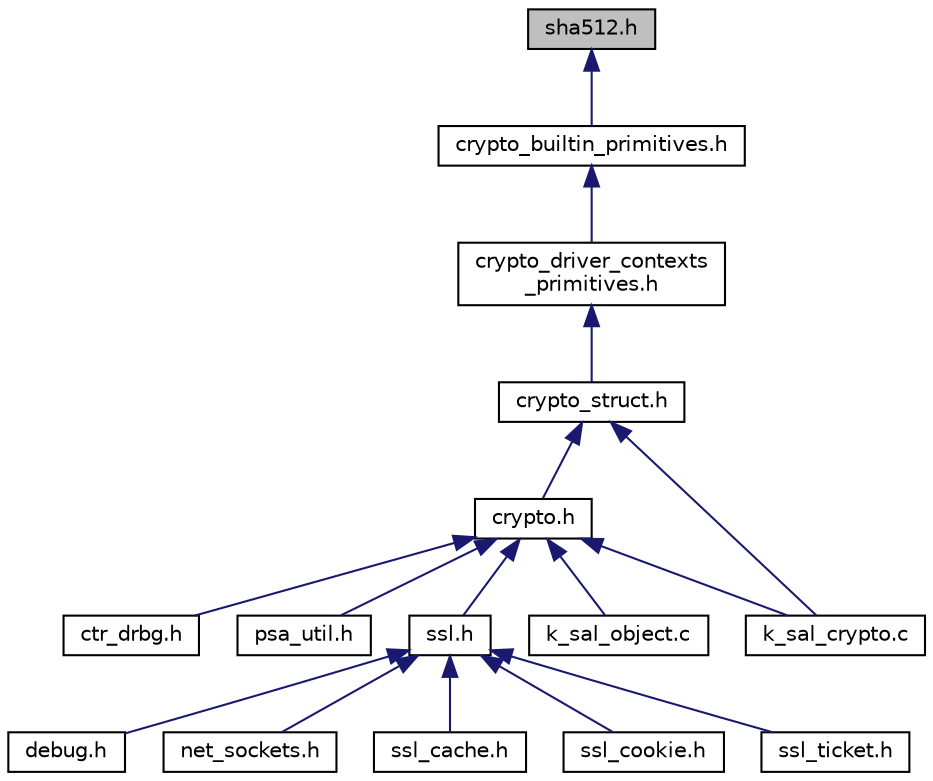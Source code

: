 digraph "sha512.h"
{
 // LATEX_PDF_SIZE
  edge [fontname="Helvetica",fontsize="10",labelfontname="Helvetica",labelfontsize="10"];
  node [fontname="Helvetica",fontsize="10",shape=record];
  Node1 [label="sha512.h",height=0.2,width=0.4,color="black", fillcolor="grey75", style="filled", fontcolor="black",tooltip="This file contains SHA-384 and SHA-512 definitions and functions."];
  Node1 -> Node2 [dir="back",color="midnightblue",fontsize="10",style="solid",fontname="Helvetica"];
  Node2 [label="crypto_builtin_primitives.h",height=0.2,width=0.4,color="black", fillcolor="white", style="filled",URL="$crypto__builtin__primitives_8h_source.html",tooltip=" "];
  Node2 -> Node3 [dir="back",color="midnightblue",fontsize="10",style="solid",fontname="Helvetica"];
  Node3 [label="crypto_driver_contexts\l_primitives.h",height=0.2,width=0.4,color="black", fillcolor="white", style="filled",URL="$crypto__driver__contexts__primitives_8h_source.html",tooltip=" "];
  Node3 -> Node4 [dir="back",color="midnightblue",fontsize="10",style="solid",fontname="Helvetica"];
  Node4 [label="crypto_struct.h",height=0.2,width=0.4,color="black", fillcolor="white", style="filled",URL="$crypto__struct_8h.html",tooltip="PSA cryptography module: Mbed TLS structured type implementations."];
  Node4 -> Node5 [dir="back",color="midnightblue",fontsize="10",style="solid",fontname="Helvetica"];
  Node5 [label="crypto.h",height=0.2,width=0.4,color="black", fillcolor="white", style="filled",URL="$crypto_8h.html",tooltip="Platform Security Architecture cryptography module."];
  Node5 -> Node6 [dir="back",color="midnightblue",fontsize="10",style="solid",fontname="Helvetica"];
  Node6 [label="ctr_drbg.h",height=0.2,width=0.4,color="black", fillcolor="white", style="filled",URL="$ctr__drbg_8h.html",tooltip="This file contains definitions and functions for the CTR_DRBG pseudorandom generator."];
  Node5 -> Node7 [dir="back",color="midnightblue",fontsize="10",style="solid",fontname="Helvetica"];
  Node7 [label="psa_util.h",height=0.2,width=0.4,color="black", fillcolor="white", style="filled",URL="$psa__util_8h.html",tooltip="Utility functions for the use of the PSA Crypto library."];
  Node5 -> Node8 [dir="back",color="midnightblue",fontsize="10",style="solid",fontname="Helvetica"];
  Node8 [label="ssl.h",height=0.2,width=0.4,color="black", fillcolor="white", style="filled",URL="$ssl_8h.html",tooltip="SSL/TLS functions."];
  Node8 -> Node9 [dir="back",color="midnightblue",fontsize="10",style="solid",fontname="Helvetica"];
  Node9 [label="debug.h",height=0.2,width=0.4,color="black", fillcolor="white", style="filled",URL="$debug_8h.html",tooltip="Functions for controlling and providing debug output from the library."];
  Node8 -> Node10 [dir="back",color="midnightblue",fontsize="10",style="solid",fontname="Helvetica"];
  Node10 [label="net_sockets.h",height=0.2,width=0.4,color="black", fillcolor="white", style="filled",URL="$net__sockets_8h.html",tooltip="Network sockets abstraction layer to integrate Mbed TLS into a BSD-style sockets API."];
  Node8 -> Node11 [dir="back",color="midnightblue",fontsize="10",style="solid",fontname="Helvetica"];
  Node11 [label="ssl_cache.h",height=0.2,width=0.4,color="black", fillcolor="white", style="filled",URL="$ssl__cache_8h.html",tooltip="SSL session cache implementation."];
  Node8 -> Node12 [dir="back",color="midnightblue",fontsize="10",style="solid",fontname="Helvetica"];
  Node12 [label="ssl_cookie.h",height=0.2,width=0.4,color="black", fillcolor="white", style="filled",URL="$ssl__cookie_8h.html",tooltip="DTLS cookie callbacks implementation."];
  Node8 -> Node13 [dir="back",color="midnightblue",fontsize="10",style="solid",fontname="Helvetica"];
  Node13 [label="ssl_ticket.h",height=0.2,width=0.4,color="black", fillcolor="white", style="filled",URL="$ssl__ticket_8h.html",tooltip="TLS server ticket callbacks implementation."];
  Node5 -> Node14 [dir="back",color="midnightblue",fontsize="10",style="solid",fontname="Helvetica"];
  Node14 [label="k_sal_crypto.c",height=0.2,width=0.4,color="black", fillcolor="white", style="filled",URL="$k__sal__crypto_8c.html",tooltip="SAL crypto for Generic PSA."];
  Node5 -> Node15 [dir="back",color="midnightblue",fontsize="10",style="solid",fontname="Helvetica"];
  Node15 [label="k_sal_object.c",height=0.2,width=0.4,color="black", fillcolor="white", style="filled",URL="$k__sal__object_8c.html",tooltip="SAL object for Generic PSA."];
  Node4 -> Node14 [dir="back",color="midnightblue",fontsize="10",style="solid",fontname="Helvetica"];
}
